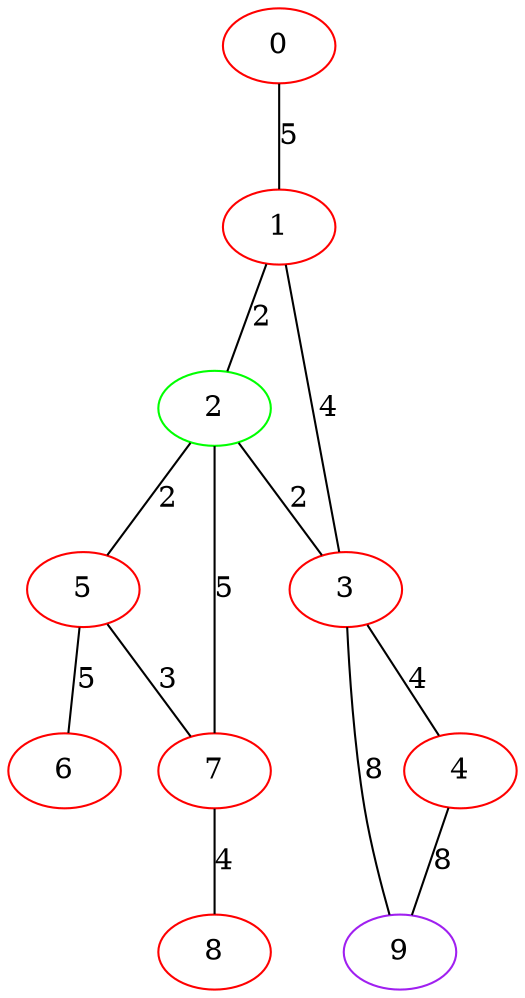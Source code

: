 graph "" {
0 [color=red, weight=1];
1 [color=red, weight=1];
2 [color=green, weight=2];
3 [color=red, weight=1];
4 [color=red, weight=1];
5 [color=red, weight=1];
6 [color=red, weight=1];
7 [color=red, weight=1];
8 [color=red, weight=1];
9 [color=purple, weight=4];
0 -- 1  [key=0, label=5];
1 -- 2  [key=0, label=2];
1 -- 3  [key=0, label=4];
2 -- 3  [key=0, label=2];
2 -- 5  [key=0, label=2];
2 -- 7  [key=0, label=5];
3 -- 4  [key=0, label=4];
3 -- 9  [key=0, label=8];
4 -- 9  [key=0, label=8];
5 -- 6  [key=0, label=5];
5 -- 7  [key=0, label=3];
7 -- 8  [key=0, label=4];
}
